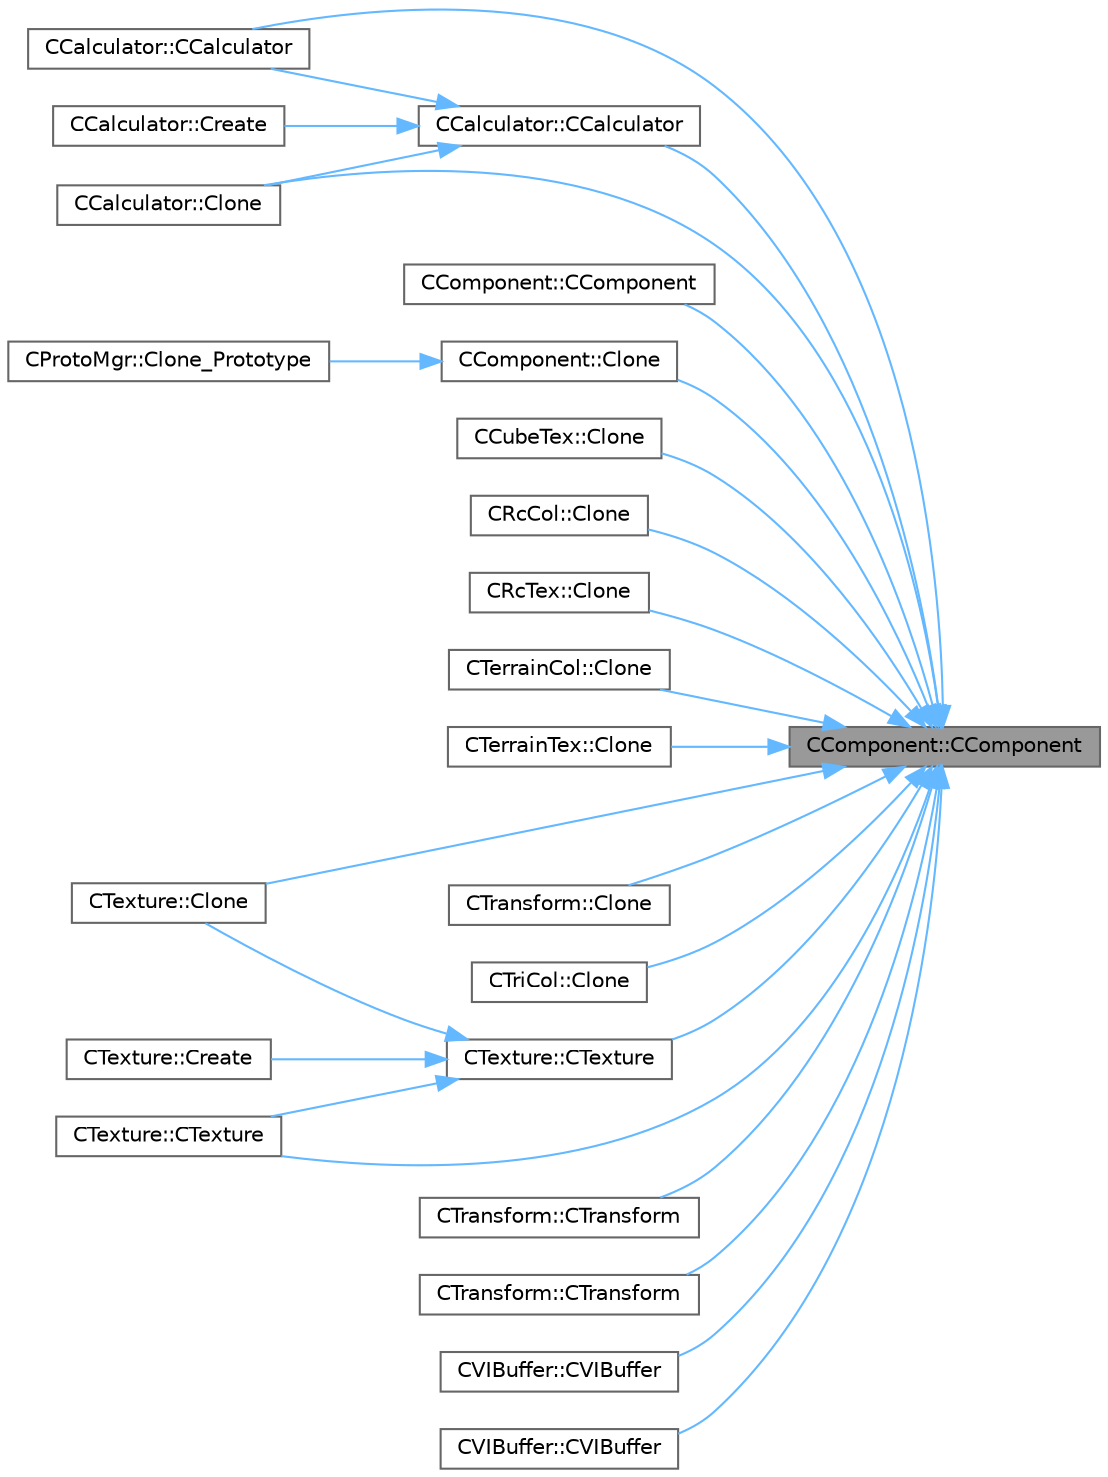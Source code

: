 digraph "CComponent::CComponent"
{
 // LATEX_PDF_SIZE
  bgcolor="transparent";
  edge [fontname=Helvetica,fontsize=10,labelfontname=Helvetica,labelfontsize=10];
  node [fontname=Helvetica,fontsize=10,shape=box,height=0.2,width=0.4];
  rankdir="RL";
  Node1 [id="Node000001",label="CComponent::CComponent",height=0.2,width=0.4,color="gray40", fillcolor="grey60", style="filled", fontcolor="black",tooltip=" "];
  Node1 -> Node2 [id="edge1_Node000001_Node000002",dir="back",color="steelblue1",style="solid",tooltip=" "];
  Node2 [id="Node000002",label="CCalculator::CCalculator",height=0.2,width=0.4,color="grey40", fillcolor="white", style="filled",URL="$class_c_calculator.html#a5de8c632aeed64d9e65e0a4990d91d8e",tooltip=" "];
  Node1 -> Node3 [id="edge2_Node000001_Node000003",dir="back",color="steelblue1",style="solid",tooltip=" "];
  Node3 [id="Node000003",label="CCalculator::CCalculator",height=0.2,width=0.4,color="grey40", fillcolor="white", style="filled",URL="$class_c_calculator.html#aa00ea10ea01dfa85fbd08f5a36a1a351",tooltip=" "];
  Node3 -> Node2 [id="edge3_Node000003_Node000002",dir="back",color="steelblue1",style="solid",tooltip=" "];
  Node3 -> Node4 [id="edge4_Node000003_Node000004",dir="back",color="steelblue1",style="solid",tooltip=" "];
  Node4 [id="Node000004",label="CCalculator::Clone",height=0.2,width=0.4,color="grey40", fillcolor="white", style="filled",URL="$class_c_calculator.html#a00135cd3f07f3938a268e1f1584cf6e2",tooltip=" "];
  Node3 -> Node5 [id="edge5_Node000003_Node000005",dir="back",color="steelblue1",style="solid",tooltip=" "];
  Node5 [id="Node000005",label="CCalculator::Create",height=0.2,width=0.4,color="grey40", fillcolor="white", style="filled",URL="$class_c_calculator.html#ab7340518b4587a2c69431ba02138fb53",tooltip=" "];
  Node1 -> Node6 [id="edge6_Node000001_Node000006",dir="back",color="steelblue1",style="solid",tooltip=" "];
  Node6 [id="Node000006",label="CComponent::CComponent",height=0.2,width=0.4,color="grey40", fillcolor="white", style="filled",URL="$class_c_component.html#a32744beb6ac8573433668a2c37ae1f39",tooltip=" "];
  Node1 -> Node4 [id="edge7_Node000001_Node000004",dir="back",color="steelblue1",style="solid",tooltip=" "];
  Node1 -> Node7 [id="edge8_Node000001_Node000007",dir="back",color="steelblue1",style="solid",tooltip=" "];
  Node7 [id="Node000007",label="CComponent::Clone",height=0.2,width=0.4,color="grey40", fillcolor="white", style="filled",URL="$class_c_component.html#aa999b573db0494f2772e1ef75a45e5a1",tooltip=" "];
  Node7 -> Node8 [id="edge9_Node000007_Node000008",dir="back",color="steelblue1",style="solid",tooltip=" "];
  Node8 [id="Node000008",label="CProtoMgr::Clone_Prototype",height=0.2,width=0.4,color="grey40", fillcolor="white", style="filled",URL="$class_c_proto_mgr.html#a20b1853184d2c0b02277f62e0f53a09a",tooltip=" "];
  Node1 -> Node9 [id="edge10_Node000001_Node000009",dir="back",color="steelblue1",style="solid",tooltip=" "];
  Node9 [id="Node000009",label="CCubeTex::Clone",height=0.2,width=0.4,color="grey40", fillcolor="white", style="filled",URL="$class_c_cube_tex.html#a9007c2a2ff6d6e1133b69212803f4018",tooltip=" "];
  Node1 -> Node10 [id="edge11_Node000001_Node000010",dir="back",color="steelblue1",style="solid",tooltip=" "];
  Node10 [id="Node000010",label="CRcCol::Clone",height=0.2,width=0.4,color="grey40", fillcolor="white", style="filled",URL="$class_c_rc_col.html#aa0ea9235fc66f7cc03b63832fa232585",tooltip=" "];
  Node1 -> Node11 [id="edge12_Node000001_Node000011",dir="back",color="steelblue1",style="solid",tooltip=" "];
  Node11 [id="Node000011",label="CRcTex::Clone",height=0.2,width=0.4,color="grey40", fillcolor="white", style="filled",URL="$class_c_rc_tex.html#a6b802a23bc1862d35a58ed0b612475fe",tooltip=" "];
  Node1 -> Node12 [id="edge13_Node000001_Node000012",dir="back",color="steelblue1",style="solid",tooltip=" "];
  Node12 [id="Node000012",label="CTerrainCol::Clone",height=0.2,width=0.4,color="grey40", fillcolor="white", style="filled",URL="$class_c_terrain_col.html#a33a0574e932db7a41b101b68c3a276e2",tooltip=" "];
  Node1 -> Node13 [id="edge14_Node000001_Node000013",dir="back",color="steelblue1",style="solid",tooltip=" "];
  Node13 [id="Node000013",label="CTerrainTex::Clone",height=0.2,width=0.4,color="grey40", fillcolor="white", style="filled",URL="$class_c_terrain_tex.html#abd89070d55ec5e2f68b11fad4a07c0ef",tooltip=" "];
  Node1 -> Node14 [id="edge15_Node000001_Node000014",dir="back",color="steelblue1",style="solid",tooltip=" "];
  Node14 [id="Node000014",label="CTexture::Clone",height=0.2,width=0.4,color="grey40", fillcolor="white", style="filled",URL="$class_c_texture.html#a54c677fa75f7cee00e31017682fb5ca2",tooltip=" "];
  Node1 -> Node15 [id="edge16_Node000001_Node000015",dir="back",color="steelblue1",style="solid",tooltip=" "];
  Node15 [id="Node000015",label="CTransform::Clone",height=0.2,width=0.4,color="grey40", fillcolor="white", style="filled",URL="$class_c_transform.html#a748230a163cf504daa34cc4a359de71b",tooltip=" "];
  Node1 -> Node16 [id="edge17_Node000001_Node000016",dir="back",color="steelblue1",style="solid",tooltip=" "];
  Node16 [id="Node000016",label="CTriCol::Clone",height=0.2,width=0.4,color="grey40", fillcolor="white", style="filled",URL="$class_c_tri_col.html#a5bb83c7947170af0ce01dae5e6e9852c",tooltip=" "];
  Node1 -> Node17 [id="edge18_Node000001_Node000017",dir="back",color="steelblue1",style="solid",tooltip=" "];
  Node17 [id="Node000017",label="CTexture::CTexture",height=0.2,width=0.4,color="grey40", fillcolor="white", style="filled",URL="$class_c_texture.html#aadaea4831c3a37df1590793971a5bf43",tooltip=" "];
  Node1 -> Node18 [id="edge19_Node000001_Node000018",dir="back",color="steelblue1",style="solid",tooltip=" "];
  Node18 [id="Node000018",label="CTexture::CTexture",height=0.2,width=0.4,color="grey40", fillcolor="white", style="filled",URL="$class_c_texture.html#a25acde2d5d44b63659e8d09e73d40e8e",tooltip=" "];
  Node18 -> Node14 [id="edge20_Node000018_Node000014",dir="back",color="steelblue1",style="solid",tooltip=" "];
  Node18 -> Node19 [id="edge21_Node000018_Node000019",dir="back",color="steelblue1",style="solid",tooltip=" "];
  Node19 [id="Node000019",label="CTexture::Create",height=0.2,width=0.4,color="grey40", fillcolor="white", style="filled",URL="$class_c_texture.html#a908b5f9ae0fcb509a5f2ee1897f652d6",tooltip=" "];
  Node18 -> Node17 [id="edge22_Node000018_Node000017",dir="back",color="steelblue1",style="solid",tooltip=" "];
  Node1 -> Node20 [id="edge23_Node000001_Node000020",dir="back",color="steelblue1",style="solid",tooltip=" "];
  Node20 [id="Node000020",label="CTransform::CTransform",height=0.2,width=0.4,color="grey40", fillcolor="white", style="filled",URL="$class_c_transform.html#ad162850e6840a15b620c7e0b0189f29c",tooltip=" "];
  Node1 -> Node21 [id="edge24_Node000001_Node000021",dir="back",color="steelblue1",style="solid",tooltip=" "];
  Node21 [id="Node000021",label="CTransform::CTransform",height=0.2,width=0.4,color="grey40", fillcolor="white", style="filled",URL="$class_c_transform.html#ae4cd3a1174c9f6162a396ff4ff536b89",tooltip=" "];
  Node1 -> Node22 [id="edge25_Node000001_Node000022",dir="back",color="steelblue1",style="solid",tooltip=" "];
  Node22 [id="Node000022",label="CVIBuffer::CVIBuffer",height=0.2,width=0.4,color="grey40", fillcolor="white", style="filled",URL="$class_c_v_i_buffer.html#a40d6fc3c54d46aa5a40289239c4e93d6",tooltip=" "];
  Node1 -> Node23 [id="edge26_Node000001_Node000023",dir="back",color="steelblue1",style="solid",tooltip=" "];
  Node23 [id="Node000023",label="CVIBuffer::CVIBuffer",height=0.2,width=0.4,color="grey40", fillcolor="white", style="filled",URL="$class_c_v_i_buffer.html#ac64c401b5da0a53f24649f16060f3cc4",tooltip=" "];
}
